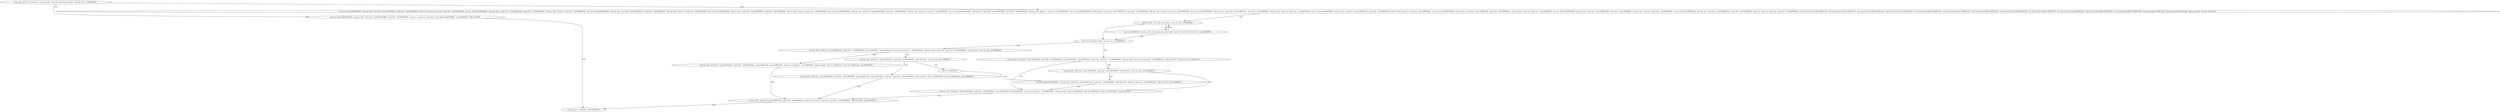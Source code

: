digraph "func" {
"134518619" [label = "'push edi', 'push esi', 'push ebx', 'sub esp, 0x40', 'mov ebx, dword [esp+0x50]', 'test ebx, ebx', 'je 0x804979b', " ]
"134518683" [label = "'mov esi, dword [0x8059de4]', 'sub esp, 0x4', 'push 0x5', 'push 0x8052db0', 'push 0x0', 'call 0x80492b0', 'push esi', 'push esi', 'push eax', 'push 0x1', 'call 0x80494b0', 'mov esi, dword [0x8059d94]', 'add esp, 0x1c', 'push 0x5', 'push 0x8052e08', 'push 0x0', 'call 0x80492b0', 'add esp, 0x8', 'push esi', 'push eax', 'call 0x80493d0', 'mov esi, dword [0x8059d94]', 'add esp, 0xc', 'push 0x5', 'push 0x8052e74', 'push 0x0', 'call 0x80492b0', 'add esp, 0x8', 'push esi', 'push eax', 'call 0x80493d0', 'mov esi, dword [0x8059d94]', 'add esp, 0xc', 'push 0x5', 'push 0x8052f40', 'push 0x0', 'call 0x80492b0', 'add esp, 0x8', 'push esi', 'push eax', 'call 0x80493d0', 'mov esi, dword [0x8059d94]', 'add esp, 0xc', 'push 0x5', 'push 0x8053028', 'push 0x0', 'call 0x80492b0', 'add esp, 0x8', 'push esi', 'push eax', 'call 0x80493d0', 'mov esi, dword [0x8059d94]', 'add esp, 0xc', 'push 0x5', 'push 0x80530a0', 'push 0x0', 'call 0x80492b0', 'add esp, 0x8', 'push esi', 'push eax', 'call 0x80493d0', 'mov esi, dword [0x8059d94]', 'add esp, 0xc', 'push 0x5', 'push 0x8053120', 'push 0x0', 'call 0x80492b0', 'add esp, 0x8', 'push esi', 'push eax', 'call 0x80493d0', 'mov esi, dword [0x8059d94]', 'add esp, 0xc', 'push 0x5', 'push 0x805318c', 'push 0x0', 'call 0x80492b0', 'add esp, 0x8', 'push esi', 'push eax', 'call 0x80493d0', 'mov esi, dword [0x8059d94]', 'add esp, 0xc', 'push 0x5', 'push 0x80531d4', 'push 0x0', 'call 0x80492b0', 'add esp, 0x8', 'push esi', 'push eax', 'call 0x80493d0', 'mov esi, dword [0x8059d94]', 'add esp, 0xc', 'push 0x5', 'push 0x80533a8', 'push 0x0', 'call 0x80492b0', 'add esp, 0x8', 'push esi', 'push eax', 'call 0x80493d0', 'mov esi, dword [0x8059d94]', 'add esp, 0xc', 'push 0x5', 'push 0x80533d8', 'push 0x0', 'call 0x80492b0', 'add esp, 0x8', 'push esi', 'push eax', 'call 0x80493d0', 'mov esi, dword [0x8059de4]', 'add esp, 0xc', 'push 0x5', 'push 0x8053414', 'push 0x0', 'call 0x80492b0', 'push esi', 'push esi', 'push eax', 'push 0x1', 'call 0x80494b0', 'mov dword [esp+0x28], 0x8052c2e', 'mov dword [esp+0x2c], 0x8052c30', 'mov dword [esp+0x30], 0x8052ca8', 'mov dword [esp+0x34], 0x8052c40', 'mov dword [esp+0x38], 0x8052c56', 'mov dword [esp+0x3c], 0x8052c60', 'mov dword [esp+0x40], 0x8052c6f', 'mov dword [esp+0x44], 0x8052c60', 'mov dword [esp+0x48], 0x8052c79', 'mov dword [esp+0x4c], 0x8052c60', 'mov dword [esp+0x50], 0x8052c83', 'mov dword [esp+0x54], 0x8052c60', 'mov dword [esp+0x58], 0x0', 'mov dword [esp+0x5c], 0x0', 'add esp, 0x20', 'lea eax, [esp+0x8]', " ]
"134518633" [label = "'mov esi, dword [0x8059de4]', 'sub esp, 0x4', 'push 0x5', 'push 0x8052d88', 'push 0x0', 'call 0x80492b0', 'push esi', 'push eax', 'push 0x1', 'push dword [0x8059d88]', 'call 0x8049570', 'add esp, 0x20', " ]
"134519198" [label = "'add eax, 0x8', 'mov edi, dword [eax]', 'test edi, edi', 'je 0x80499bd', " ]
"134518674" [label = "'sub esp, 0xc', 'push ebx', 'call 0x80493c0', " ]
"134519229" [label = "'mov esi, dword [eax+0x4]', 'test esi, esi', 'je 0x8049ad4', " ]
"134519508" [label = "'sub esp, 0x4', 'push 0x5', 'push 0x8052c8d', 'push 0x0', 'call 0x80492b0', 'push 0x805349c', 'push 0x8052ca4', 'push eax', 'push 0x1', 'call 0x80494b0', 'add esp, 0x18', 'push 0x0', 'push 0x5', 'call 0x80494d0', 'add esp, 0x10', 'test eax, eax', 'je 0x8049a9f', " ]
"134519240" [label = "'sub esp, 0x4', 'push 0x5', 'push 0x8052c8d', 'push 0x0', 'call 0x80492b0', 'push 0x805349c', 'push 0x8052ca4', 'push eax', 'push 0x1', 'call 0x80494b0', 'add esp, 0x18', 'push 0x0', 'push 0x5', 'call 0x80494d0', 'add esp, 0x10', 'test eax, eax', 'je 0x8049a15', " ]
"134519207" [label = "'mov esi, 0x8052c28', 'mov ecx, 0x6', 'rep cmpsb byte [esi], [edi]', 'seta dl', 'sbb dl, 0x0', 'test dl, dl', 'jne 0x804999e', " ]
"134519455" [label = "'sub esp, 0x4', 'push 0x5', 'push 0x8052cb6', 'push 0x0', 'call 0x80492b0', 'push 0x8052c28', 'push 0x805349c', 'push eax', 'push 0x1', 'call 0x80494b0', 'add esp, 0x20', 'mov esi, 0x8052c28', 'mov edi, 0x8052c4a', 'jmp 0x8049a4e', " ]
"134519562" [label = "'sub esp, 0x4', 'push 0x3', 'push 0x8052cb2', 'push eax', 'call 0x8049590', 'add esp, 0x10', 'test eax, eax', 'jne 0x8049a71', " ]
"134519317" [label = "'sub esp, 0x4', 'push 0x5', 'push 0x8052cb6', 'push 0x0', 'call 0x80492b0', 'push 0x8052c28', 'push 0x805349c', 'push eax', 'push 0x1', 'call 0x80494b0', 'add esp, 0x20', 'cmp esi, 0x8052c28', 'mov edi, 0x8052c4a', 'mov eax, 0x8053c57', 'cmovne edi, eax', " ]
"134519294" [label = "'sub esp, 0x4', 'push 0x3', 'push 0x8052cb2', 'push eax', 'call 0x8049590', 'add esp, 0x10', 'test eax, eax', 'jne 0x8049a76', " ]
"134519374" [label = "'sub esp, 0x4', 'push 0x5', 'push 0x805350c', 'push 0x0', 'call 0x80492b0', 'push edi', 'push esi', 'push eax', 'push 0x1', 'call 0x80494b0', 'add esp, 0x20', 'jmp 0x8049792', " ]
"134519409" [label = "'mov esi, 0x8052c28', " ]
"134519589" [label = "'sub esp, 0x4', 'push 0x5', 'push 0x8052cb6', 'push 0x0', 'call 0x80492b0', 'push 0x8052c28', 'push 0x805349c', 'push eax', 'push 0x1', 'call 0x80494b0', 'add esp, 0x20', 'mov esi, 0x8052c28', 'mov edi, 0x8052c4a', 'jmp 0x8049a4e', " ]
"134519414" [label = "'mov edi, dword [0x8059d94]', 'sub esp, 0x4', 'push 0x5', 'push 0x80534c4', 'push 0x0', 'call 0x80492b0', 'add esp, 0x8', 'push edi', 'push eax', 'call 0x80493d0', 'add esp, 0x10', 'jmp 0x8049a15', " ]
"134518619" -> "134518683" [ label = "CFG" ]
"134518619" -> "134518633" [ label = "CFG" ]
"134518683" -> "134519198" [ label = "CFG" ]
"134518633" -> "134518674" [ label = "CFG" ]
"134519198" -> "134519229" [ label = "CFG" ]
"134519198" -> "134519207" [ label = "CFG" ]
"134519229" -> "134519508" [ label = "CFG" ]
"134519229" -> "134519240" [ label = "CFG" ]
"134519508" -> "134519455" [ label = "CFG" ]
"134519508" -> "134519562" [ label = "CFG" ]
"134519240" -> "134519317" [ label = "CFG" ]
"134519240" -> "134519294" [ label = "CFG" ]
"134519207" -> "134519198" [ label = "CFG" ]
"134519207" -> "134519229" [ label = "CFG" ]
"134519455" -> "134519374" [ label = "CFG" ]
"134519562" -> "134519409" [ label = "CFG" ]
"134519562" -> "134519589" [ label = "CFG" ]
"134519317" -> "134519374" [ label = "CFG" ]
"134519294" -> "134519414" [ label = "CFG" ]
"134519294" -> "134519317" [ label = "CFG" ]
"134519374" -> "134518674" [ label = "CFG" ]
"134519409" -> "134519414" [ label = "CFG" ]
"134519589" -> "134519374" [ label = "CFG" ]
"134519414" -> "134519317" [ label = "CFG" ]
}
